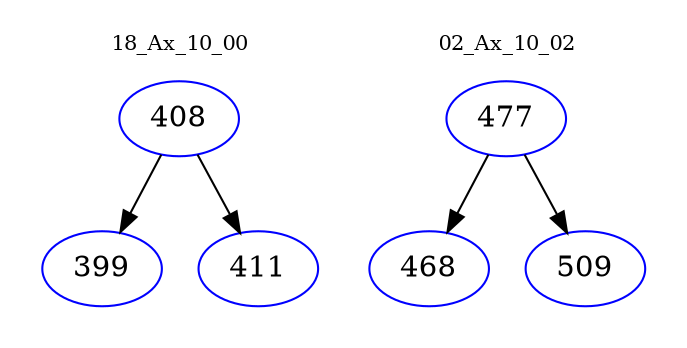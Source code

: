 digraph{
subgraph cluster_0 {
color = white
label = "18_Ax_10_00";
fontsize=10;
T0_408 [label="408", color="blue"]
T0_408 -> T0_399 [color="black"]
T0_399 [label="399", color="blue"]
T0_408 -> T0_411 [color="black"]
T0_411 [label="411", color="blue"]
}
subgraph cluster_1 {
color = white
label = "02_Ax_10_02";
fontsize=10;
T1_477 [label="477", color="blue"]
T1_477 -> T1_468 [color="black"]
T1_468 [label="468", color="blue"]
T1_477 -> T1_509 [color="black"]
T1_509 [label="509", color="blue"]
}
}
